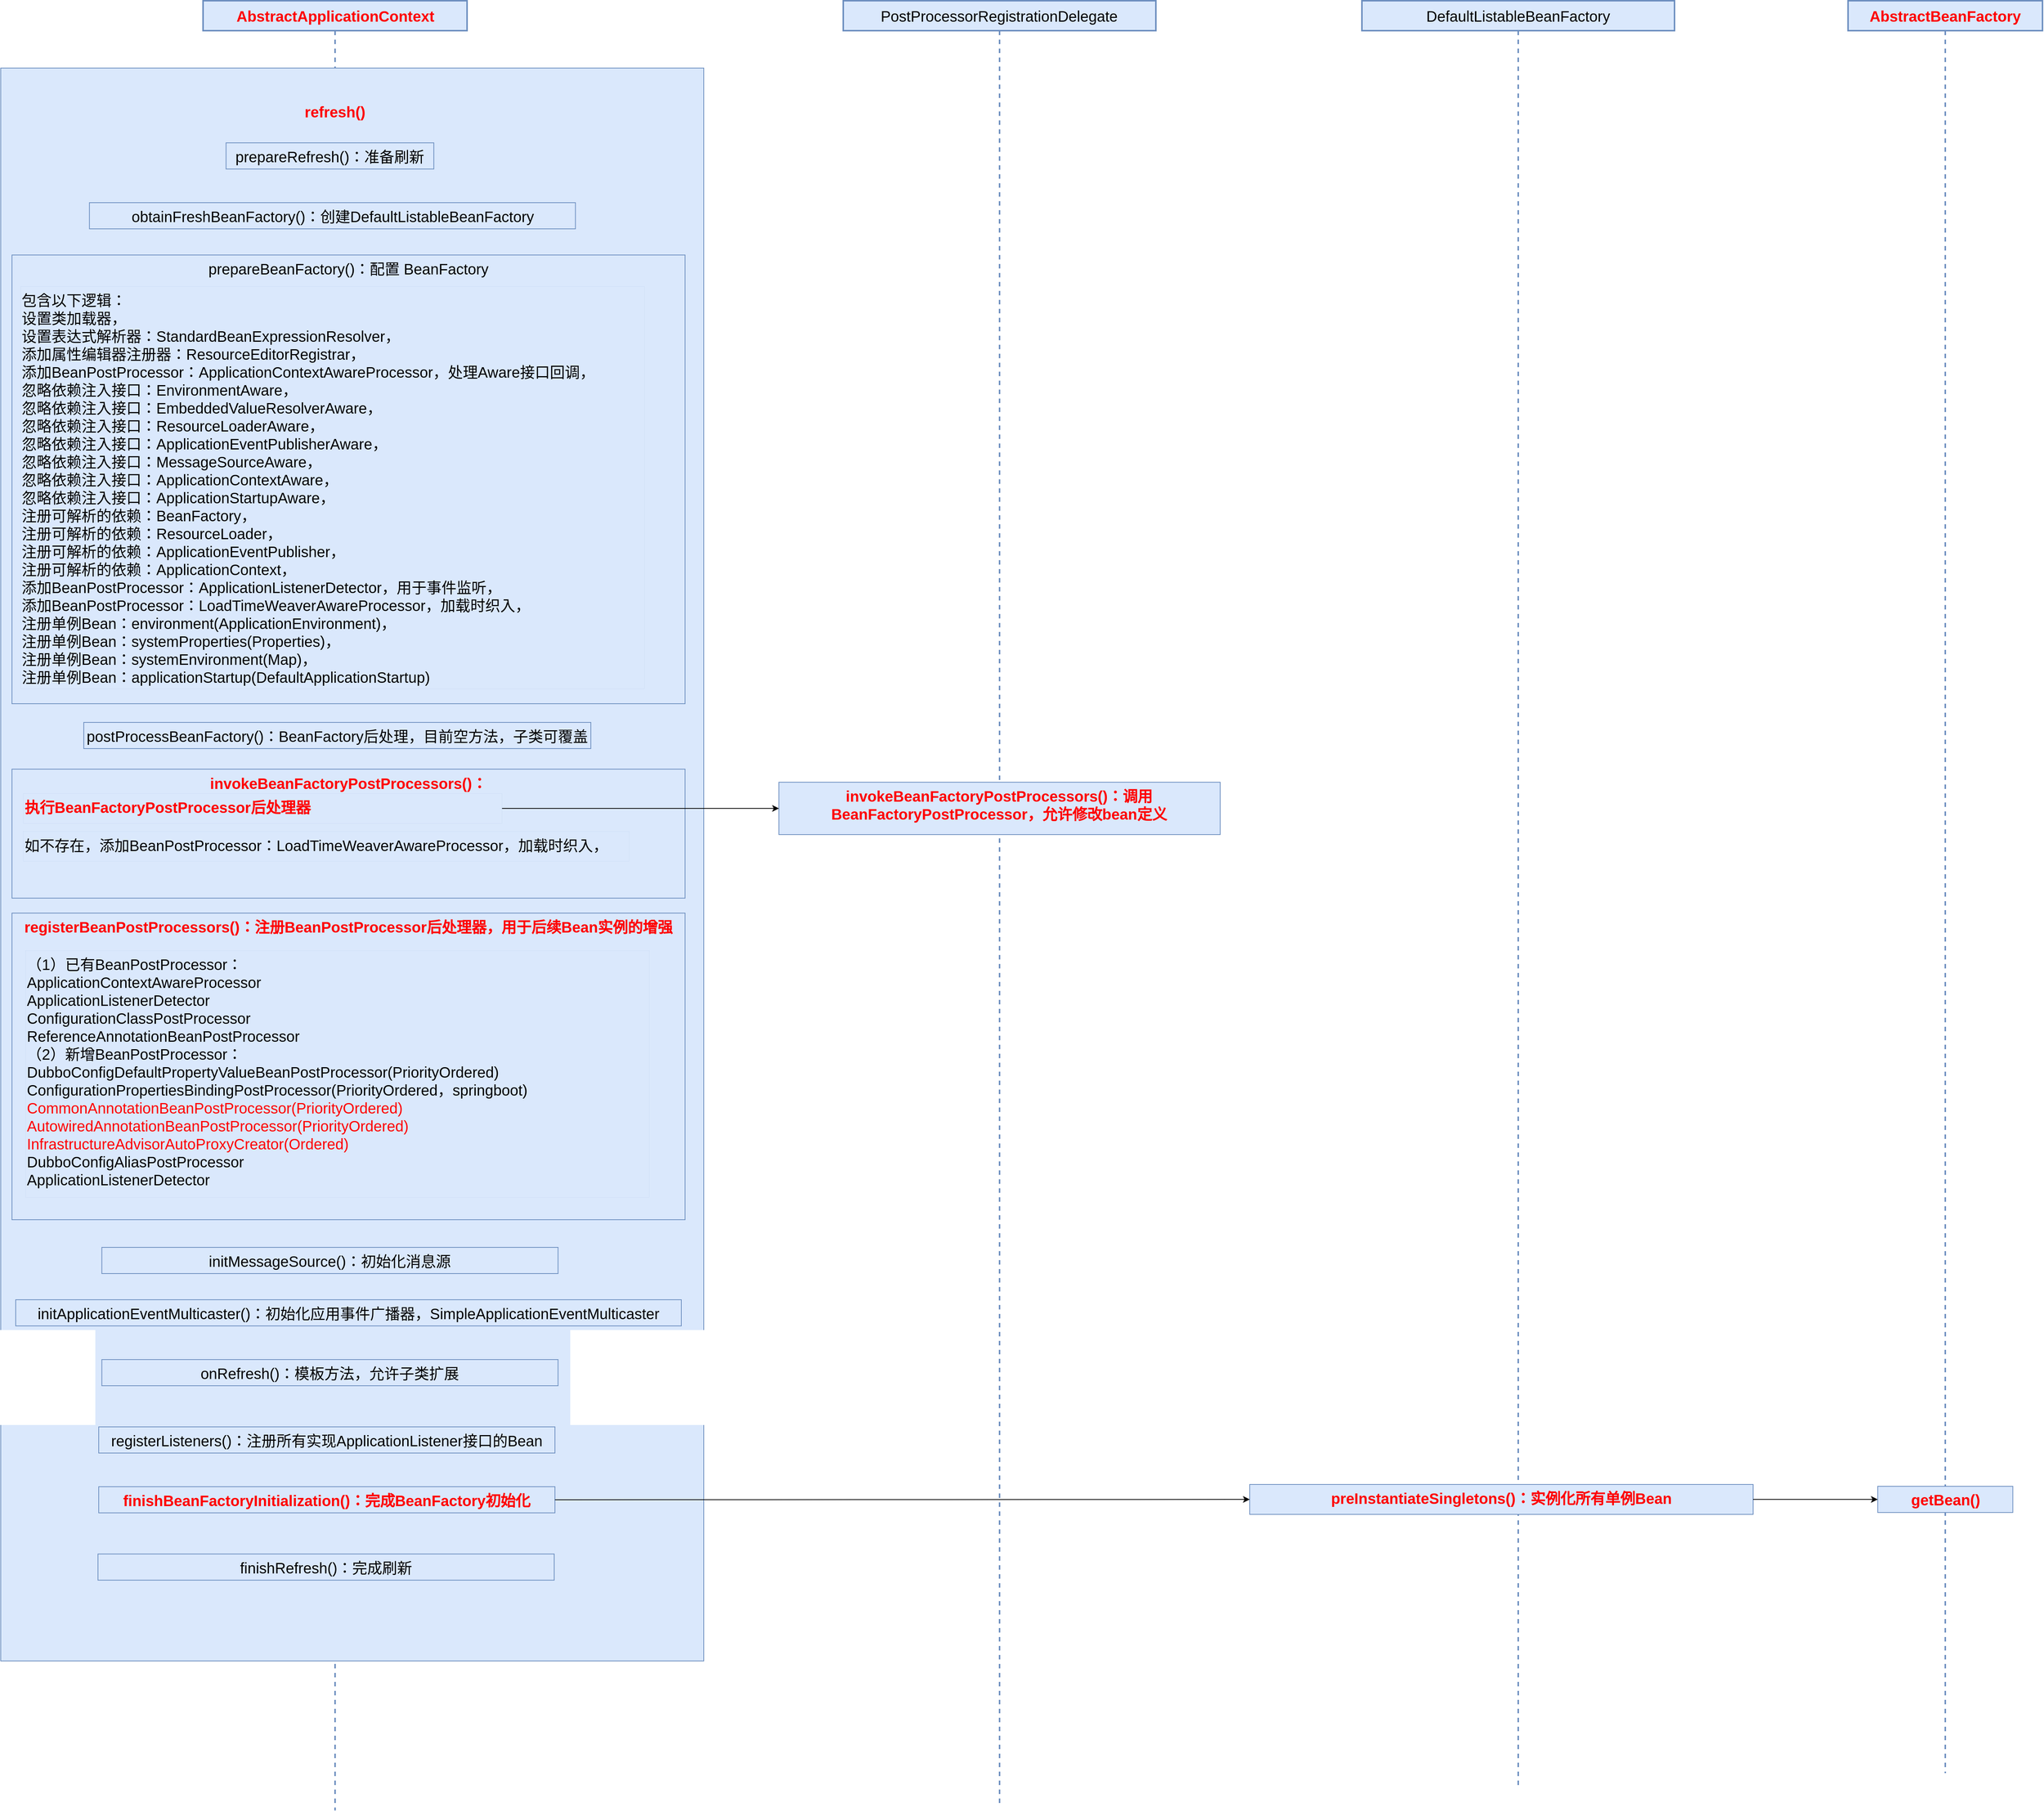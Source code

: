 <mxfile version="28.1.2">
  <diagram name="第 1 页" id="A2wYnKDMZFF023bxGnZ8">
    <mxGraphModel dx="2253" dy="822" grid="1" gridSize="10" guides="1" tooltips="1" connect="1" arrows="1" fold="1" page="1" pageScale="1" pageWidth="827" pageHeight="1169" math="0" shadow="0">
      <root>
        <mxCell id="0" />
        <mxCell id="1" parent="0" />
        <mxCell id="qlxX7Fygw9MmZmLqK2NQ-1" value="AbstractApplicationContext" style="shape=umlLifeline;perimeter=lifelinePerimeter;whiteSpace=wrap;html=1;container=1;dropTarget=0;collapsible=0;recursiveResize=0;outlineConnect=0;portConstraint=eastwest;newEdgeStyle={&quot;curved&quot;:0,&quot;rounded&quot;:0};fontSize=20;fillColor=#dae8fc;strokeColor=#6c8ebf;strokeWidth=2;fontStyle=1;fontColor=#FF0000;" parent="1" vertex="1">
          <mxGeometry x="170.51" y="160" width="353" height="2420" as="geometry" />
        </mxCell>
        <mxCell id="tHCy42ypWK_uThyhraDl-2" value="" style="html=1;whiteSpace=wrap;fontSize=20;fillColor=#dae8fc;strokeColor=#6c8ebf;" parent="1" vertex="1">
          <mxGeometry x="-100" y="250" width="940" height="2130" as="geometry" />
        </mxCell>
        <mxCell id="tHCy42ypWK_uThyhraDl-4" value="PostProcessorRegistrationDelegate" style="shape=umlLifeline;perimeter=lifelinePerimeter;whiteSpace=wrap;html=1;container=1;dropTarget=0;collapsible=0;recursiveResize=0;outlineConnect=0;portConstraint=eastwest;newEdgeStyle={&quot;curved&quot;:0,&quot;rounded&quot;:0};fontSize=20;fillColor=#dae8fc;strokeColor=#6c8ebf;strokeWidth=2;" parent="1" vertex="1">
          <mxGeometry x="1026.49" y="160" width="418" height="2410" as="geometry" />
        </mxCell>
        <mxCell id="tHCy42ypWK_uThyhraDl-10" value="&lt;div&gt;prepareBeanFactory()：配置 BeanFactory&lt;/div&gt;" style="html=1;whiteSpace=wrap;fontSize=20;fillColor=#dae8fc;strokeColor=#6c8ebf;verticalAlign=top;" parent="1" vertex="1">
          <mxGeometry x="-85" y="500" width="900" height="600" as="geometry" />
        </mxCell>
        <mxCell id="tHCy42ypWK_uThyhraDl-15" value="&lt;span style=&quot;font-size: 20px; background-color: transparent;&quot;&gt;&lt;font color=&quot;#ff0000&quot;&gt;&lt;b&gt;refresh()&lt;/b&gt;&lt;/font&gt;&lt;/span&gt;" style="text;html=1;align=center;verticalAlign=middle;whiteSpace=wrap;rounded=0;" parent="1" vertex="1">
          <mxGeometry x="287" y="283" width="120" height="50" as="geometry" />
        </mxCell>
        <mxCell id="tHCy42ypWK_uThyhraDl-27" value="prepareRefresh()：准备刷新" style="html=1;whiteSpace=wrap;fontSize=20;fillColor=#dae8fc;strokeColor=#6c8ebf;" parent="1" vertex="1">
          <mxGeometry x="201.26" y="350" width="277.79" height="35" as="geometry" />
        </mxCell>
        <mxCell id="tHCy42ypWK_uThyhraDl-28" value="&lt;div&gt;包含以下逻辑：&lt;/div&gt;&lt;div&gt;设置类加载器，&lt;/div&gt;&lt;div&gt;设置表达式解析器：StandardBeanExpressionResolver，&lt;/div&gt;&lt;div&gt;添加属性编辑器注册器：ResourceEditorRegistrar，&lt;/div&gt;&lt;div&gt;添加&lt;span style=&quot;background-color: transparent; color: light-dark(rgb(0, 0, 0), rgb(255, 255, 255));&quot;&gt;BeanPostProcessor：&lt;/span&gt;&lt;span style=&quot;background-color: transparent; color: light-dark(rgb(0, 0, 0), rgb(255, 255, 255));&quot;&gt;ApplicationContextAwareProcessor，处理Aware接口回调，&lt;/span&gt;&lt;/div&gt;&lt;div&gt;忽略依赖注入接口：EnvironmentAware，&lt;/div&gt;&lt;div&gt;忽略依赖注入接口：EmbeddedValueResolverAware，&lt;/div&gt;&lt;div&gt;忽略依赖注入接口：ResourceLoaderAware，&lt;/div&gt;&lt;div&gt;忽略依赖注入接口：ApplicationEventPublisherAware，&lt;/div&gt;&lt;div&gt;忽略依赖注入接口：MessageSourceAware，&lt;/div&gt;&lt;div&gt;忽略依赖注入接口：ApplicationContextAware，&lt;/div&gt;&lt;div&gt;忽略依赖注入接口：ApplicationStartupAware，&lt;/div&gt;&lt;div&gt;注册可解析的依赖：BeanFactory，&lt;/div&gt;&lt;div&gt;注册可解析的依赖：ResourceLoader，&lt;/div&gt;&lt;div&gt;注册可解析的依赖：ApplicationEventPublisher，&lt;/div&gt;&lt;div&gt;注册可解析的依赖：ApplicationContext，&lt;/div&gt;&lt;div&gt;添加&lt;span style=&quot;background-color: transparent; color: light-dark(rgb(0, 0, 0), rgb(255, 255, 255));&quot;&gt;BeanPostProcessor：&lt;/span&gt;&lt;span style=&quot;background-color: transparent; color: light-dark(rgb(0, 0, 0), rgb(255, 255, 255));&quot;&gt;ApplicationListenerDetector，用于事件监听，&lt;/span&gt;&lt;/div&gt;&lt;div&gt;添加&lt;span style=&quot;color: light-dark(rgb(0, 0, 0), rgb(255, 255, 255)); background-color: transparent;&quot;&gt;BeanPostProcessor：&lt;/span&gt;&lt;span style=&quot;background-color: transparent;&quot;&gt;LoadTimeWeaverAwareProcessor，加载时织入，&lt;/span&gt;&lt;span style=&quot;background-color: transparent; color: light-dark(rgb(0, 0, 0), rgb(255, 255, 255));&quot;&gt;&lt;/span&gt;&lt;/div&gt;&lt;div&gt;&lt;span style=&quot;background-color: transparent;&quot;&gt;注册单例Bean：&lt;/span&gt;&lt;span style=&quot;background-color: transparent;&quot;&gt;environment(&lt;/span&gt;&lt;span style=&quot;background-color: transparent;&quot;&gt;ApplicationEnvironment&lt;/span&gt;&lt;span style=&quot;background-color: transparent; color: light-dark(rgb(0, 0, 0), rgb(255, 255, 255));&quot;&gt;)，&lt;/span&gt;&lt;/div&gt;&lt;div&gt;&lt;span style=&quot;background-color: transparent;&quot;&gt;注册单例Bean：&lt;/span&gt;&lt;span style=&quot;background-color: transparent;&quot;&gt;systemProperties(&lt;/span&gt;&lt;span style=&quot;background-color: transparent;&quot;&gt;Properties&lt;/span&gt;&lt;span style=&quot;background-color: transparent; color: light-dark(rgb(0, 0, 0), rgb(255, 255, 255));&quot;&gt;)，&lt;/span&gt;&lt;/div&gt;&lt;div&gt;&lt;span style=&quot;background-color: transparent;&quot;&gt;注册单例Bean：&lt;/span&gt;&lt;span style=&quot;background-color: transparent;&quot;&gt;systemEnvironment(Map)，&lt;/span&gt;&lt;/div&gt;&lt;div&gt;&lt;span style=&quot;background-color: transparent;&quot;&gt;注册单例Bean：&lt;/span&gt;&lt;span style=&quot;background-color: transparent;&quot;&gt;applicationStartup(&lt;/span&gt;&lt;span style=&quot;background-color: transparent;&quot;&gt;DefaultApplicationStartup&lt;/span&gt;&lt;span style=&quot;background-color: transparent; color: light-dark(rgb(0, 0, 0), rgb(255, 255, 255));&quot;&gt;)&lt;/span&gt;&lt;/div&gt;" style="html=1;whiteSpace=wrap;fontSize=20;fillColor=#dae8fc;strokeColor=#6c8ebf;strokeWidth=0;align=left;verticalAlign=top;" parent="1" vertex="1">
          <mxGeometry x="-73.65" y="542" width="834.28" height="538" as="geometry" />
        </mxCell>
        <mxCell id="tHCy42ypWK_uThyhraDl-45" value="obtainFreshBeanFactory()：创建DefaultListableBeanFactory" style="html=1;whiteSpace=wrap;fontSize=20;fillColor=#dae8fc;strokeColor=#6c8ebf;" parent="1" vertex="1">
          <mxGeometry x="18.59" y="430" width="649.8" height="35" as="geometry" />
        </mxCell>
        <mxCell id="ymltCve2k1oxN2BTnrI2-26" value="&lt;div&gt;&lt;span style=&quot;background-color: transparent;&quot;&gt;&lt;font color=&quot;#ff0000&quot;&gt;&lt;b&gt;invokeBeanFactoryPostProcessors()：&lt;/b&gt;&lt;/font&gt;&lt;/span&gt;&lt;span style=&quot;background-color: transparent;&quot;&gt;&lt;font color=&quot;#ff0000&quot;&gt;&lt;b&gt;调用BeanFactoryPostProcessor，允许修改bean定义&lt;/b&gt;&lt;/font&gt;&lt;/span&gt;&lt;/div&gt;" style="html=1;whiteSpace=wrap;fontSize=20;fillColor=#dae8fc;strokeColor=#6c8ebf;verticalAlign=top;" parent="1" vertex="1">
          <mxGeometry x="940.49" y="1205" width="590" height="70" as="geometry" />
        </mxCell>
        <mxCell id="ymltCve2k1oxN2BTnrI2-30" value="postProcessBeanFactory()：BeanFactory后处理，目前空方法，子类可覆盖" style="html=1;whiteSpace=wrap;fontSize=20;fillColor=#dae8fc;strokeColor=#6c8ebf;" parent="1" vertex="1">
          <mxGeometry x="11" y="1125" width="677.99" height="35" as="geometry" />
        </mxCell>
        <mxCell id="ymltCve2k1oxN2BTnrI2-31" value="initMessageSource()：初始化消息源" style="html=1;whiteSpace=wrap;fontSize=20;fillColor=#dae8fc;strokeColor=#6c8ebf;" parent="1" vertex="1">
          <mxGeometry x="35.16" y="1827" width="610" height="35" as="geometry" />
        </mxCell>
        <mxCell id="ymltCve2k1oxN2BTnrI2-34" value="&lt;font style=&quot;color: rgb(255, 0, 0);&quot;&gt;&lt;font color=&quot;#ff0000&quot;&gt;&lt;b&gt;registerBeanPostProcessors()：注册BeanPostProcessor后处理器，&lt;/b&gt;&lt;/font&gt;&lt;/font&gt;&lt;font color=&quot;#ff0000&quot;&gt;&lt;b&gt;用于后续Bean实例的增强&lt;/b&gt;&lt;/font&gt;" style="html=1;whiteSpace=wrap;fontSize=20;fillColor=#dae8fc;strokeColor=#6c8ebf;verticalAlign=top;" parent="1" vertex="1">
          <mxGeometry x="-85" y="1380" width="900" height="410" as="geometry" />
        </mxCell>
        <mxCell id="ymltCve2k1oxN2BTnrI2-37" value="initApplicationEventMulticaster()：初始化应用事件广播器，SimpleApplicationEventMulticaster" style="html=1;whiteSpace=wrap;fontSize=20;fillColor=#dae8fc;strokeColor=#6c8ebf;" parent="1" vertex="1">
          <mxGeometry x="-80" y="1897" width="890" height="35" as="geometry" />
        </mxCell>
        <mxCell id="ymltCve2k1oxN2BTnrI2-40" value="onRefresh()：模板方法，允许子类扩展" style="html=1;whiteSpace=wrap;fontSize=20;fillColor=#dae8fc;strokeColor=#6c8ebf;" parent="1" vertex="1">
          <mxGeometry x="35.16" y="1977" width="610" height="35" as="geometry" />
        </mxCell>
        <mxCell id="dbyZfYUz2kLOAnTONdro-2" value="&lt;div&gt;&lt;b&gt;&lt;font style=&quot;color: rgb(255, 0, 0);&quot;&gt;invokeBeanFactoryPostProcessors()：&lt;/font&gt;&lt;/b&gt;&lt;/div&gt;" style="html=1;whiteSpace=wrap;fontSize=20;fillColor=#dae8fc;strokeColor=#6c8ebf;verticalAlign=top;" parent="1" vertex="1">
          <mxGeometry x="-85" y="1187.5" width="900" height="172.5" as="geometry" />
        </mxCell>
        <mxCell id="dbyZfYUz2kLOAnTONdro-4" value="" style="endArrow=classic;html=1;rounded=0;exitX=1;exitY=0.5;exitDx=0;exitDy=0;entryX=0;entryY=0.5;entryDx=0;entryDy=0;" parent="1" source="dbyZfYUz2kLOAnTONdro-6" target="ymltCve2k1oxN2BTnrI2-26" edge="1">
          <mxGeometry width="50" height="50" relative="1" as="geometry">
            <mxPoint x="940" y="1580" as="sourcePoint" />
            <mxPoint x="990" y="1530" as="targetPoint" />
          </mxGeometry>
        </mxCell>
        <mxCell id="dbyZfYUz2kLOAnTONdro-6" value="&lt;font style=&quot;color: rgb(255, 0, 0);&quot;&gt;&lt;span style=&quot;text-align: center;&quot;&gt;执行&lt;/span&gt;BeanFactoryPostProcessor&lt;span style=&quot;text-align: center;&quot;&gt;后处理器&lt;/span&gt;&lt;/font&gt;" style="html=1;whiteSpace=wrap;fontSize=20;fillColor=#dae8fc;strokeColor=#6c8ebf;strokeWidth=0;align=left;verticalAlign=top;fontStyle=1;fontColor=#FF0000;" parent="1" vertex="1">
          <mxGeometry x="-70" y="1220" width="640" height="40" as="geometry" />
        </mxCell>
        <mxCell id="dbyZfYUz2kLOAnTONdro-7" value="&lt;div&gt;如不存在，添加&lt;span style=&quot;color: light-dark(rgb(0, 0, 0), rgb(255, 255, 255)); background-color: transparent;&quot;&gt;BeanPostProcessor：&lt;/span&gt;&lt;span style=&quot;background-color: transparent;&quot;&gt;LoadTimeWeaverAwareProcessor，加载时织入，&lt;/span&gt;&lt;span style=&quot;background-color: transparent; color: light-dark(rgb(0, 0, 0), rgb(255, 255, 255));&quot;&gt;&lt;/span&gt;&lt;/div&gt;&lt;div&gt;&lt;span style=&quot;background-color: transparent;&quot;&gt;&lt;br&gt;&lt;/span&gt;&lt;/div&gt;" style="html=1;whiteSpace=wrap;fontSize=20;fillColor=#dae8fc;strokeColor=#6c8ebf;strokeWidth=0;align=left;verticalAlign=top;" parent="1" vertex="1">
          <mxGeometry x="-70" y="1270.5" width="810" height="40" as="geometry" />
        </mxCell>
        <mxCell id="dbyZfYUz2kLOAnTONdro-8" value="registerListeners()：注册所有实现ApplicationListener接口的Bean" style="html=1;whiteSpace=wrap;fontSize=20;fillColor=#dae8fc;strokeColor=#6c8ebf;" parent="1" vertex="1">
          <mxGeometry x="31" y="2067" width="610" height="35" as="geometry" />
        </mxCell>
        <mxCell id="dbyZfYUz2kLOAnTONdro-9" value="&lt;b&gt;&lt;font style=&quot;color: rgb(255, 0, 0);&quot;&gt;finishBeanFactoryInitialization()：完成BeanFactory初始化&lt;/font&gt;&lt;/b&gt;" style="html=1;whiteSpace=wrap;fontSize=20;fillColor=#dae8fc;strokeColor=#6c8ebf;" parent="1" vertex="1">
          <mxGeometry x="31" y="2147" width="610" height="35" as="geometry" />
        </mxCell>
        <mxCell id="dbyZfYUz2kLOAnTONdro-10" value="finishRefresh()：完成刷新" style="html=1;whiteSpace=wrap;fontSize=20;fillColor=#dae8fc;strokeColor=#6c8ebf;" parent="1" vertex="1">
          <mxGeometry x="30" y="2237" width="610" height="35" as="geometry" />
        </mxCell>
        <mxCell id="xFdA69rrjuJf7-wz1iBH-1" value="DefaultListableBeanFactory" style="shape=umlLifeline;perimeter=lifelinePerimeter;whiteSpace=wrap;html=1;container=1;dropTarget=0;collapsible=0;recursiveResize=0;outlineConnect=0;portConstraint=eastwest;newEdgeStyle={&quot;curved&quot;:0,&quot;rounded&quot;:0};fontSize=20;fillColor=#dae8fc;strokeColor=#6c8ebf;strokeWidth=2;" parent="1" vertex="1">
          <mxGeometry x="1720" y="160" width="418" height="2390" as="geometry" />
        </mxCell>
        <mxCell id="xFdA69rrjuJf7-wz1iBH-2" value="&lt;div&gt;&lt;span style=&quot;background-color: transparent;&quot;&gt;&lt;font color=&quot;#ff0000&quot;&gt;&lt;b&gt;preInstantiateSingletons&lt;/b&gt;&lt;/font&gt;&lt;/span&gt;&lt;span style=&quot;background-color: transparent;&quot;&gt;&lt;font color=&quot;#ff0000&quot;&gt;&lt;b&gt;()：实例化所有单例Bean&lt;/b&gt;&lt;/font&gt;&lt;/span&gt;&lt;/div&gt;" style="html=1;whiteSpace=wrap;fontSize=20;fillColor=#dae8fc;strokeColor=#6c8ebf;verticalAlign=top;" parent="1" vertex="1">
          <mxGeometry x="1570" y="2144" width="673.01" height="40" as="geometry" />
        </mxCell>
        <mxCell id="xFdA69rrjuJf7-wz1iBH-3" value="" style="endArrow=classic;html=1;rounded=0;exitX=1;exitY=0.5;exitDx=0;exitDy=0;entryX=0;entryY=0.5;entryDx=0;entryDy=0;" parent="1" source="dbyZfYUz2kLOAnTONdro-9" target="xFdA69rrjuJf7-wz1iBH-2" edge="1">
          <mxGeometry width="50" height="50" relative="1" as="geometry">
            <mxPoint x="990" y="2137" as="sourcePoint" />
            <mxPoint x="1040" y="2087" as="targetPoint" />
          </mxGeometry>
        </mxCell>
        <mxCell id="K_VezLQahr5ftIT8S5_p-1" value="&lt;div&gt;（1）已有BeanPostProcessor：&lt;/div&gt;&lt;div&gt;ApplicationContextAwareProcessor&lt;/div&gt;&lt;div&gt;ApplicationListenerDetector&lt;/div&gt;&lt;div&gt;ConfigurationClassPostProcessor&lt;/div&gt;&lt;div&gt;ReferenceAnnotationBeanPostProcessor&lt;/div&gt;&lt;div&gt;（2）新增BeanPostProcessor：&lt;/div&gt;&lt;div&gt;&lt;div&gt;&lt;font style=&quot;color: rgb(0, 0, 0);&quot;&gt;DubboConfigDefaultPropertyValueBeanPostProcessor&lt;span style=&quot;background-color: transparent;&quot;&gt;(PriorityOrdered)&lt;/span&gt;&lt;/font&gt;&lt;/div&gt;&lt;/div&gt;&lt;div&gt;&lt;font style=&quot;color: rgb(0, 0, 0);&quot;&gt;ConfigurationPropertiesBindingPostProcessor&lt;/font&gt;&lt;span style=&quot;background-color: transparent; color: light-dark(rgb(0, 0, 0), rgb(255, 255, 255));&quot;&gt;(&lt;/span&gt;&lt;span style=&quot;background-color: transparent; color: light-dark(rgb(0, 0, 0), rgb(255, 255, 255));&quot;&gt;PriorityOrdered，&lt;/span&gt;&lt;span style=&quot;background-color: transparent; color: light-dark(rgb(0, 0, 0), rgb(255, 255, 255));&quot;&gt;springboot)&lt;/span&gt;&lt;/div&gt;&lt;div&gt;&lt;div&gt;&lt;font style=&quot;color: rgb(255, 0, 0);&quot;&gt;CommonAnnotationBeanPostProcessor(PriorityOrdered)&lt;/font&gt;&lt;/div&gt;&lt;/div&gt;&lt;div&gt;&lt;font style=&quot;color: rgb(255, 0, 0);&quot;&gt;AutowiredAnnotationBeanPostProcessor(PriorityOrdered)&lt;/font&gt;&lt;/div&gt;&lt;div&gt;&lt;font style=&quot;color: rgb(255, 0, 0);&quot;&gt;InfrastructureAdvisorAutoProxyCreator(Ordered)&lt;/font&gt;&lt;/div&gt;&lt;div&gt;&lt;span style=&quot;background-color: transparent; color: light-dark(rgb(0, 0, 0), rgb(255, 255, 255));&quot;&gt;DubboConfigAliasPostProcessor&lt;/span&gt;&lt;/div&gt;&lt;div&gt;&lt;span style=&quot;background-color: transparent;&quot;&gt;ApplicationListenerDetector&lt;/span&gt;&lt;/div&gt;&lt;div&gt;&lt;br&gt;&lt;/div&gt;" style="html=1;whiteSpace=wrap;fontSize=20;fillColor=#dae8fc;strokeColor=#6c8ebf;strokeWidth=0;align=left;verticalAlign=top;" parent="1" vertex="1">
          <mxGeometry x="-67.15" y="1430" width="834.28" height="330" as="geometry" />
        </mxCell>
        <mxCell id="lw6g54n697Em0xE6syUv-1" value="AbstractBeanFactory" style="shape=umlLifeline;perimeter=lifelinePerimeter;whiteSpace=wrap;html=1;container=1;dropTarget=0;collapsible=0;recursiveResize=0;outlineConnect=0;portConstraint=eastwest;newEdgeStyle={&quot;curved&quot;:0,&quot;rounded&quot;:0};fontSize=20;fillColor=#dae8fc;strokeColor=#6c8ebf;strokeWidth=2;fontStyle=1;fontColor=#FF0000;" parent="1" vertex="1">
          <mxGeometry x="2370" y="160" width="260" height="2370" as="geometry" />
        </mxCell>
        <mxCell id="lw6g54n697Em0xE6syUv-2" value="getBean()" style="html=1;whiteSpace=wrap;fontSize=20;fillColor=#dae8fc;strokeColor=#6c8ebf;fontStyle=1;fontColor=#FF0000;" parent="1" vertex="1">
          <mxGeometry x="2409.68" y="2146.5" width="180.63" height="35" as="geometry" />
        </mxCell>
        <mxCell id="lw6g54n697Em0xE6syUv-3" value="" style="endArrow=classic;html=1;rounded=0;exitX=1;exitY=0.5;exitDx=0;exitDy=0;entryX=0;entryY=0.5;entryDx=0;entryDy=0;" parent="1" source="xFdA69rrjuJf7-wz1iBH-2" target="lw6g54n697Em0xE6syUv-2" edge="1">
          <mxGeometry width="50" height="50" relative="1" as="geometry">
            <mxPoint x="2890" y="2270" as="sourcePoint" />
            <mxPoint x="2940" y="2220" as="targetPoint" />
          </mxGeometry>
        </mxCell>
      </root>
    </mxGraphModel>
  </diagram>
</mxfile>
